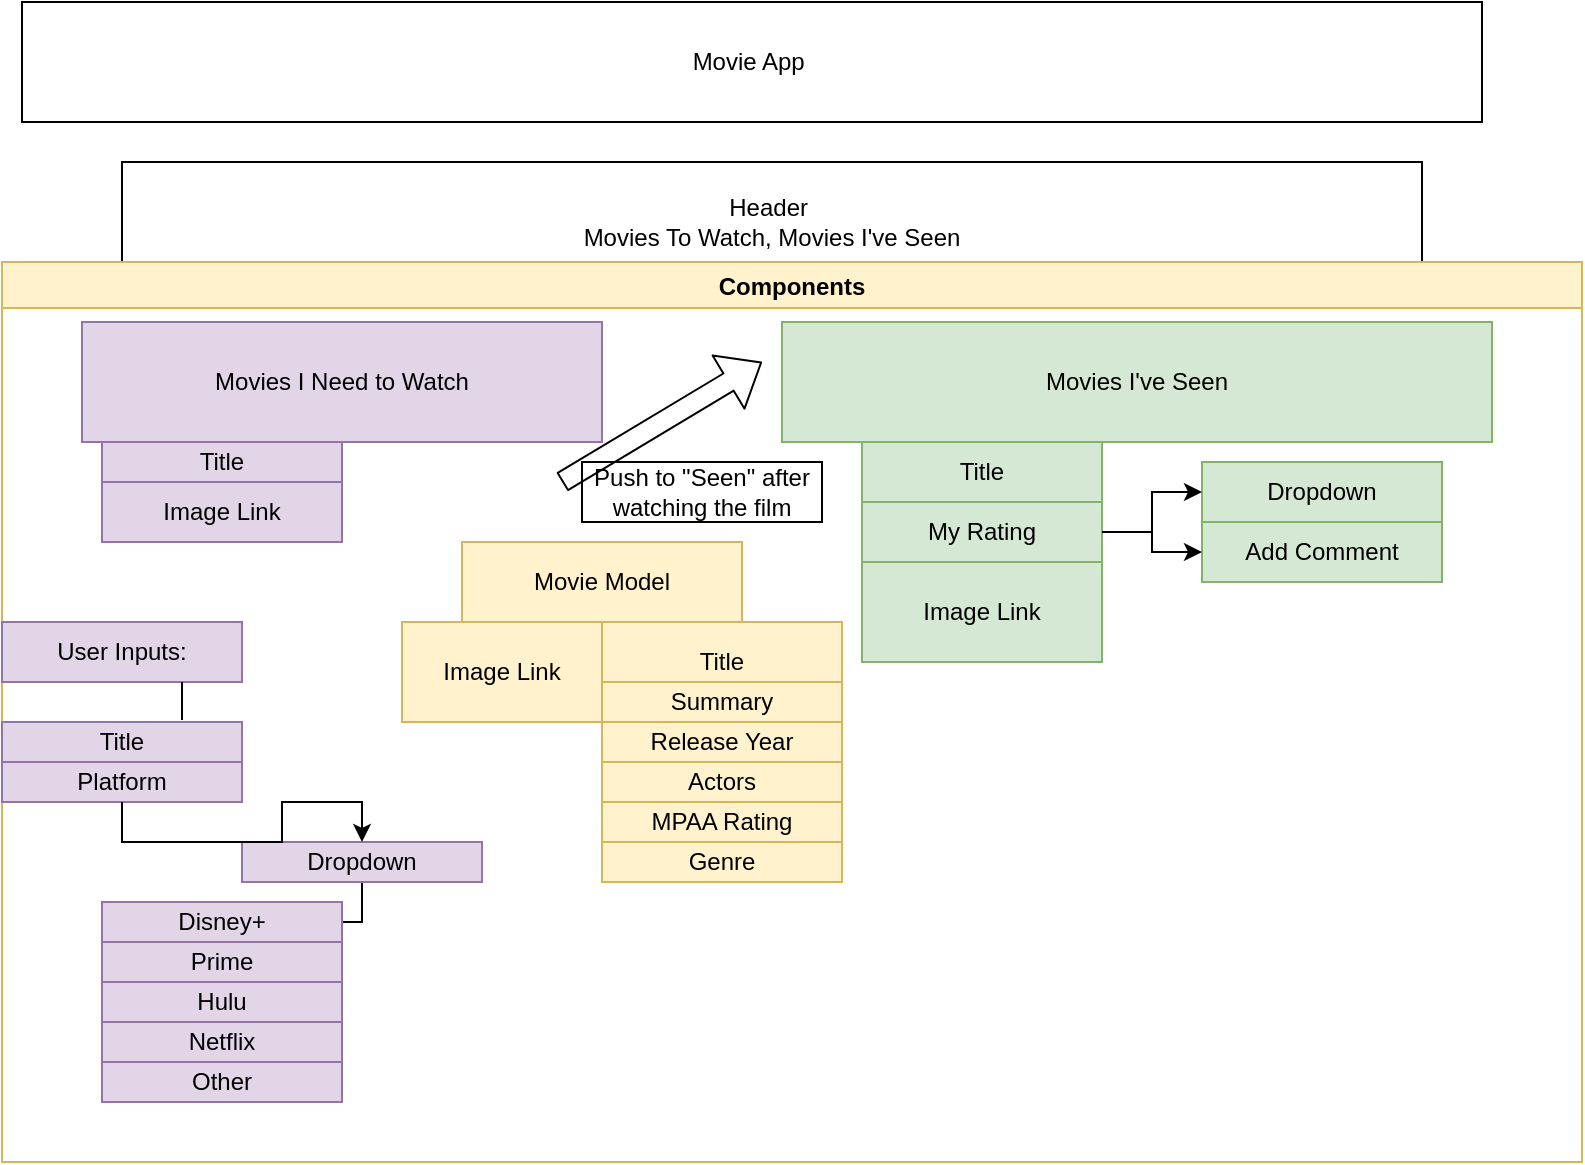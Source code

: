 <mxfile version="14.6.11" type="github">
  <diagram id="gyNgpG07HMaeRzGiWSaj" name="Page-1">
    <mxGraphModel dx="1102" dy="582" grid="1" gridSize="10" guides="1" tooltips="1" connect="1" arrows="1" fold="1" page="1" pageScale="1" pageWidth="850" pageHeight="1100" math="0" shadow="0">
      <root>
        <mxCell id="0" />
        <mxCell id="1" parent="0" />
        <mxCell id="OhJsWhGwU4XOWmIwv3Eu-1" value="Movie App&amp;nbsp;" style="rounded=0;whiteSpace=wrap;html=1;" parent="1" vertex="1">
          <mxGeometry x="50" y="10" width="730" height="60" as="geometry" />
        </mxCell>
        <mxCell id="OhJsWhGwU4XOWmIwv3Eu-2" value="Header&amp;nbsp;&lt;br&gt;Movies To Watch, Movies I&#39;ve Seen" style="rounded=0;whiteSpace=wrap;html=1;" parent="1" vertex="1">
          <mxGeometry x="100" y="90" width="650" height="60" as="geometry" />
        </mxCell>
        <mxCell id="OhJsWhGwU4XOWmIwv3Eu-3" value="Components" style="swimlane;fillColor=#fff2cc;strokeColor=#d6b656;" parent="1" vertex="1">
          <mxGeometry x="40" y="140" width="790" height="450" as="geometry" />
        </mxCell>
        <mxCell id="OhJsWhGwU4XOWmIwv3Eu-4" value="Movies I Need to Watch" style="rounded=0;whiteSpace=wrap;html=1;fillColor=#e1d5e7;strokeColor=#9673a6;" parent="OhJsWhGwU4XOWmIwv3Eu-3" vertex="1">
          <mxGeometry x="40" y="30" width="260" height="60" as="geometry" />
        </mxCell>
        <mxCell id="OhJsWhGwU4XOWmIwv3Eu-5" value="Title" style="rounded=0;whiteSpace=wrap;html=1;fillColor=#e1d5e7;strokeColor=#9673a6;" parent="OhJsWhGwU4XOWmIwv3Eu-3" vertex="1">
          <mxGeometry x="50" y="90" width="120" height="20" as="geometry" />
        </mxCell>
        <mxCell id="OhJsWhGwU4XOWmIwv3Eu-6" value="Movies I&#39;ve Seen" style="rounded=0;whiteSpace=wrap;html=1;fillColor=#d5e8d4;strokeColor=#82b366;" parent="OhJsWhGwU4XOWmIwv3Eu-3" vertex="1">
          <mxGeometry x="390" y="30" width="355" height="60" as="geometry" />
        </mxCell>
        <mxCell id="OhJsWhGwU4XOWmIwv3Eu-7" value="Title" style="rounded=0;whiteSpace=wrap;html=1;fillColor=#d5e8d4;strokeColor=#82b366;" parent="OhJsWhGwU4XOWmIwv3Eu-3" vertex="1">
          <mxGeometry x="430" y="90" width="120" height="30" as="geometry" />
        </mxCell>
        <mxCell id="OhJsWhGwU4XOWmIwv3Eu-10" value="My Rating" style="rounded=0;whiteSpace=wrap;html=1;fillColor=#d5e8d4;strokeColor=#82b366;" parent="OhJsWhGwU4XOWmIwv3Eu-3" vertex="1">
          <mxGeometry x="430" y="120" width="120" height="30" as="geometry" />
        </mxCell>
        <mxCell id="OhJsWhGwU4XOWmIwv3Eu-11" value="Movie Model" style="rounded=0;whiteSpace=wrap;html=1;fillColor=#fff2cc;strokeColor=#d6b656;" parent="OhJsWhGwU4XOWmIwv3Eu-3" vertex="1">
          <mxGeometry x="230" y="140" width="140" height="40" as="geometry" />
        </mxCell>
        <mxCell id="OhJsWhGwU4XOWmIwv3Eu-12" value="Title" style="rounded=0;whiteSpace=wrap;html=1;fillColor=#fff2cc;strokeColor=#d6b656;" parent="OhJsWhGwU4XOWmIwv3Eu-3" vertex="1">
          <mxGeometry x="300" y="180" width="120" height="40" as="geometry" />
        </mxCell>
        <mxCell id="OhJsWhGwU4XOWmIwv3Eu-13" value="Release Year" style="rounded=0;whiteSpace=wrap;html=1;fillColor=#fff2cc;strokeColor=#d6b656;" parent="OhJsWhGwU4XOWmIwv3Eu-3" vertex="1">
          <mxGeometry x="300" y="230" width="120" height="20" as="geometry" />
        </mxCell>
        <mxCell id="OhJsWhGwU4XOWmIwv3Eu-14" value="Actors" style="rounded=0;whiteSpace=wrap;html=1;fillColor=#fff2cc;strokeColor=#d6b656;" parent="OhJsWhGwU4XOWmIwv3Eu-3" vertex="1">
          <mxGeometry x="300" y="250" width="120" height="20" as="geometry" />
        </mxCell>
        <mxCell id="OhJsWhGwU4XOWmIwv3Eu-15" value="Summary" style="rounded=0;whiteSpace=wrap;html=1;fillColor=#fff2cc;strokeColor=#d6b656;" parent="OhJsWhGwU4XOWmIwv3Eu-3" vertex="1">
          <mxGeometry x="300" y="210" width="120" height="20" as="geometry" />
        </mxCell>
        <mxCell id="OhJsWhGwU4XOWmIwv3Eu-16" value="MPAA Rating" style="rounded=0;whiteSpace=wrap;html=1;fillColor=#fff2cc;strokeColor=#d6b656;" parent="OhJsWhGwU4XOWmIwv3Eu-3" vertex="1">
          <mxGeometry x="300" y="270" width="120" height="20" as="geometry" />
        </mxCell>
        <mxCell id="OhJsWhGwU4XOWmIwv3Eu-17" value="Genre" style="rounded=0;whiteSpace=wrap;html=1;fillColor=#fff2cc;strokeColor=#d6b656;" parent="OhJsWhGwU4XOWmIwv3Eu-3" vertex="1">
          <mxGeometry x="300" y="290" width="120" height="20" as="geometry" />
        </mxCell>
        <mxCell id="OhJsWhGwU4XOWmIwv3Eu-18" value="Image Link" style="rounded=0;whiteSpace=wrap;html=1;fillColor=#fff2cc;strokeColor=#d6b656;" parent="OhJsWhGwU4XOWmIwv3Eu-3" vertex="1">
          <mxGeometry x="200" y="180" width="100" height="50" as="geometry" />
        </mxCell>
        <mxCell id="OhJsWhGwU4XOWmIwv3Eu-19" value="Image Link" style="rounded=0;whiteSpace=wrap;html=1;fillColor=#e1d5e7;strokeColor=#9673a6;" parent="OhJsWhGwU4XOWmIwv3Eu-3" vertex="1">
          <mxGeometry x="50" y="110" width="120" height="30" as="geometry" />
        </mxCell>
        <mxCell id="OhJsWhGwU4XOWmIwv3Eu-21" value="Image Link" style="rounded=0;whiteSpace=wrap;html=1;fillColor=#d5e8d4;strokeColor=#82b366;" parent="OhJsWhGwU4XOWmIwv3Eu-3" vertex="1">
          <mxGeometry x="430" y="150" width="120" height="50" as="geometry" />
        </mxCell>
        <mxCell id="OhJsWhGwU4XOWmIwv3Eu-23" value="User Inputs:" style="rounded=0;whiteSpace=wrap;html=1;fillColor=#e1d5e7;strokeColor=#9673a6;" parent="OhJsWhGwU4XOWmIwv3Eu-3" vertex="1">
          <mxGeometry y="180" width="120" height="30" as="geometry" />
        </mxCell>
        <mxCell id="OhJsWhGwU4XOWmIwv3Eu-27" value="Platform" style="shape=step;perimeter=stepPerimeter;whiteSpace=wrap;html=1;fixedSize=1;size=-20;fillColor=#e1d5e7;strokeColor=#9673a6;" parent="OhJsWhGwU4XOWmIwv3Eu-3" vertex="1">
          <mxGeometry y="250" width="120" height="20" as="geometry" />
        </mxCell>
        <mxCell id="OhJsWhGwU4XOWmIwv3Eu-28" value="Title" style="shape=step;perimeter=stepPerimeter;whiteSpace=wrap;html=1;fixedSize=1;size=-20;fillColor=#e1d5e7;strokeColor=#9673a6;" parent="OhJsWhGwU4XOWmIwv3Eu-3" vertex="1">
          <mxGeometry y="230" width="120" height="20" as="geometry" />
        </mxCell>
        <mxCell id="OhJsWhGwU4XOWmIwv3Eu-29" value="Dropdown" style="rounded=0;whiteSpace=wrap;html=1;fillColor=#d5e8d4;strokeColor=#82b366;" parent="OhJsWhGwU4XOWmIwv3Eu-3" vertex="1">
          <mxGeometry x="600" y="100" width="120" height="30" as="geometry" />
        </mxCell>
        <mxCell id="OhJsWhGwU4XOWmIwv3Eu-30" value="" style="edgeStyle=orthogonalEdgeStyle;rounded=0;orthogonalLoop=1;jettySize=auto;html=1;" parent="OhJsWhGwU4XOWmIwv3Eu-3" source="OhJsWhGwU4XOWmIwv3Eu-10" target="OhJsWhGwU4XOWmIwv3Eu-29" edge="1">
          <mxGeometry relative="1" as="geometry" />
        </mxCell>
        <mxCell id="OhJsWhGwU4XOWmIwv3Eu-31" value="Add Comment" style="rounded=0;whiteSpace=wrap;html=1;fillColor=#d5e8d4;strokeColor=#82b366;" parent="OhJsWhGwU4XOWmIwv3Eu-3" vertex="1">
          <mxGeometry x="600" y="130" width="120" height="30" as="geometry" />
        </mxCell>
        <mxCell id="OhJsWhGwU4XOWmIwv3Eu-32" value="" style="edgeStyle=orthogonalEdgeStyle;rounded=0;orthogonalLoop=1;jettySize=auto;html=1;" parent="OhJsWhGwU4XOWmIwv3Eu-3" source="OhJsWhGwU4XOWmIwv3Eu-10" target="OhJsWhGwU4XOWmIwv3Eu-31" edge="1">
          <mxGeometry relative="1" as="geometry" />
        </mxCell>
        <mxCell id="OhJsWhGwU4XOWmIwv3Eu-36" value="" style="edgeStyle=orthogonalEdgeStyle;rounded=0;orthogonalLoop=1;jettySize=auto;html=1;" parent="OhJsWhGwU4XOWmIwv3Eu-3" source="OhJsWhGwU4XOWmIwv3Eu-33" target="OhJsWhGwU4XOWmIwv3Eu-35" edge="1">
          <mxGeometry relative="1" as="geometry" />
        </mxCell>
        <mxCell id="OhJsWhGwU4XOWmIwv3Eu-33" value="Dropdown" style="shape=step;perimeter=stepPerimeter;whiteSpace=wrap;html=1;fixedSize=1;size=-20;fillColor=#e1d5e7;strokeColor=#9673a6;" parent="OhJsWhGwU4XOWmIwv3Eu-3" vertex="1">
          <mxGeometry x="120" y="290" width="120" height="20" as="geometry" />
        </mxCell>
        <mxCell id="OhJsWhGwU4XOWmIwv3Eu-34" value="" style="edgeStyle=orthogonalEdgeStyle;rounded=0;orthogonalLoop=1;jettySize=auto;html=1;" parent="OhJsWhGwU4XOWmIwv3Eu-3" source="OhJsWhGwU4XOWmIwv3Eu-27" target="OhJsWhGwU4XOWmIwv3Eu-33" edge="1">
          <mxGeometry relative="1" as="geometry" />
        </mxCell>
        <mxCell id="OhJsWhGwU4XOWmIwv3Eu-35" value="Disney+" style="shape=step;perimeter=stepPerimeter;whiteSpace=wrap;html=1;fixedSize=1;size=-20;fillColor=#e1d5e7;strokeColor=#9673a6;" parent="OhJsWhGwU4XOWmIwv3Eu-3" vertex="1">
          <mxGeometry x="50" y="320" width="120" height="20" as="geometry" />
        </mxCell>
        <mxCell id="OhJsWhGwU4XOWmIwv3Eu-37" value="Prime" style="shape=step;perimeter=stepPerimeter;whiteSpace=wrap;html=1;fixedSize=1;size=-20;fillColor=#e1d5e7;strokeColor=#9673a6;" parent="OhJsWhGwU4XOWmIwv3Eu-3" vertex="1">
          <mxGeometry x="50" y="340" width="120" height="20" as="geometry" />
        </mxCell>
        <mxCell id="OhJsWhGwU4XOWmIwv3Eu-38" value="Hulu" style="shape=step;perimeter=stepPerimeter;whiteSpace=wrap;html=1;fixedSize=1;size=-20;fillColor=#e1d5e7;strokeColor=#9673a6;" parent="OhJsWhGwU4XOWmIwv3Eu-3" vertex="1">
          <mxGeometry x="50" y="360" width="120" height="20" as="geometry" />
        </mxCell>
        <mxCell id="OhJsWhGwU4XOWmIwv3Eu-39" value="Netflix" style="shape=step;perimeter=stepPerimeter;whiteSpace=wrap;html=1;fixedSize=1;size=-20;fillColor=#e1d5e7;strokeColor=#9673a6;" parent="OhJsWhGwU4XOWmIwv3Eu-3" vertex="1">
          <mxGeometry x="50" y="380" width="120" height="20" as="geometry" />
        </mxCell>
        <mxCell id="OhJsWhGwU4XOWmIwv3Eu-22" value="Push to &quot;Seen&quot; after watching the film" style="rounded=0;whiteSpace=wrap;html=1;" parent="OhJsWhGwU4XOWmIwv3Eu-3" vertex="1">
          <mxGeometry x="290" y="100" width="120" height="30" as="geometry" />
        </mxCell>
        <mxCell id="qOGNtWPAMAcibPMavYe3-1" value="Other" style="rounded=0;whiteSpace=wrap;html=1;fillColor=#e1d5e7;strokeColor=#9673a6;" vertex="1" parent="OhJsWhGwU4XOWmIwv3Eu-3">
          <mxGeometry x="50" y="400" width="120" height="20" as="geometry" />
        </mxCell>
        <mxCell id="qOGNtWPAMAcibPMavYe3-3" value="" style="shape=flexArrow;endArrow=classic;html=1;" edge="1" parent="OhJsWhGwU4XOWmIwv3Eu-3">
          <mxGeometry width="50" height="50" relative="1" as="geometry">
            <mxPoint x="280" y="110" as="sourcePoint" />
            <mxPoint x="380" y="50" as="targetPoint" />
          </mxGeometry>
        </mxCell>
        <mxCell id="qOGNtWPAMAcibPMavYe3-11" value="" style="endArrow=none;html=1;entryX=0.75;entryY=1;entryDx=0;entryDy=0;" edge="1" parent="OhJsWhGwU4XOWmIwv3Eu-3" target="OhJsWhGwU4XOWmIwv3Eu-23">
          <mxGeometry width="50" height="50" relative="1" as="geometry">
            <mxPoint x="90" y="229" as="sourcePoint" />
            <mxPoint x="80" y="220" as="targetPoint" />
          </mxGeometry>
        </mxCell>
      </root>
    </mxGraphModel>
  </diagram>
</mxfile>
